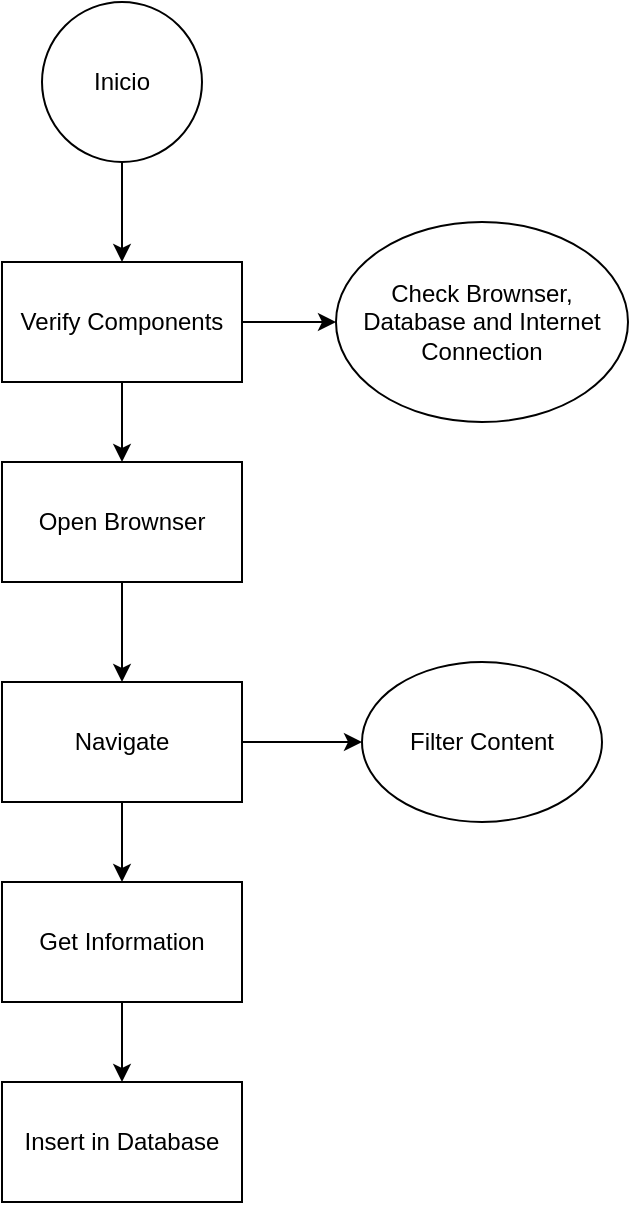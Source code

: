 <mxfile version="23.1.1" type="device">
  <diagram name="Página-1" id="7A0VQTQWR56rPgqWkAOP">
    <mxGraphModel dx="710" dy="739" grid="1" gridSize="10" guides="1" tooltips="1" connect="1" arrows="1" fold="1" page="1" pageScale="1" pageWidth="827" pageHeight="1169" math="0" shadow="0">
      <root>
        <mxCell id="0" />
        <mxCell id="1" parent="0" />
        <mxCell id="ng7eFw5Q4xWuLinDhZ1B-5" style="edgeStyle=orthogonalEdgeStyle;rounded=0;orthogonalLoop=1;jettySize=auto;html=1;entryX=0.5;entryY=0;entryDx=0;entryDy=0;" edge="1" parent="1" source="ng7eFw5Q4xWuLinDhZ1B-1" target="ng7eFw5Q4xWuLinDhZ1B-8">
          <mxGeometry relative="1" as="geometry">
            <mxPoint x="250" y="280" as="targetPoint" />
          </mxGeometry>
        </mxCell>
        <mxCell id="ng7eFw5Q4xWuLinDhZ1B-1" value="Verify Components" style="rounded=0;whiteSpace=wrap;html=1;" vertex="1" parent="1">
          <mxGeometry x="190" y="170" width="120" height="60" as="geometry" />
        </mxCell>
        <mxCell id="ng7eFw5Q4xWuLinDhZ1B-3" style="edgeStyle=orthogonalEdgeStyle;rounded=0;orthogonalLoop=1;jettySize=auto;html=1;" edge="1" parent="1" source="ng7eFw5Q4xWuLinDhZ1B-2" target="ng7eFw5Q4xWuLinDhZ1B-1">
          <mxGeometry relative="1" as="geometry" />
        </mxCell>
        <mxCell id="ng7eFw5Q4xWuLinDhZ1B-2" value="&lt;div&gt;Inicio&lt;/div&gt;" style="ellipse;whiteSpace=wrap;html=1;aspect=fixed;" vertex="1" parent="1">
          <mxGeometry x="210" y="40" width="80" height="80" as="geometry" />
        </mxCell>
        <mxCell id="ng7eFw5Q4xWuLinDhZ1B-24" style="edgeStyle=orthogonalEdgeStyle;rounded=0;orthogonalLoop=1;jettySize=auto;html=1;" edge="1" parent="1" source="ng7eFw5Q4xWuLinDhZ1B-7" target="ng7eFw5Q4xWuLinDhZ1B-23">
          <mxGeometry relative="1" as="geometry" />
        </mxCell>
        <mxCell id="ng7eFw5Q4xWuLinDhZ1B-7" value="Verify Components" style="rounded=0;whiteSpace=wrap;html=1;" vertex="1" parent="1">
          <mxGeometry x="190" y="170" width="120" height="60" as="geometry" />
        </mxCell>
        <mxCell id="ng7eFw5Q4xWuLinDhZ1B-11" style="edgeStyle=orthogonalEdgeStyle;rounded=0;orthogonalLoop=1;jettySize=auto;html=1;" edge="1" parent="1" source="ng7eFw5Q4xWuLinDhZ1B-8" target="ng7eFw5Q4xWuLinDhZ1B-10">
          <mxGeometry relative="1" as="geometry" />
        </mxCell>
        <mxCell id="ng7eFw5Q4xWuLinDhZ1B-8" value="Open Brownser" style="rounded=0;whiteSpace=wrap;html=1;" vertex="1" parent="1">
          <mxGeometry x="190" y="270" width="120" height="60" as="geometry" />
        </mxCell>
        <mxCell id="ng7eFw5Q4xWuLinDhZ1B-13" style="edgeStyle=orthogonalEdgeStyle;rounded=0;orthogonalLoop=1;jettySize=auto;html=1;" edge="1" parent="1" source="ng7eFw5Q4xWuLinDhZ1B-10" target="ng7eFw5Q4xWuLinDhZ1B-22">
          <mxGeometry relative="1" as="geometry">
            <mxPoint x="370" y="510" as="targetPoint" />
          </mxGeometry>
        </mxCell>
        <mxCell id="ng7eFw5Q4xWuLinDhZ1B-16" style="edgeStyle=orthogonalEdgeStyle;rounded=0;orthogonalLoop=1;jettySize=auto;html=1;" edge="1" parent="1" source="ng7eFw5Q4xWuLinDhZ1B-10" target="ng7eFw5Q4xWuLinDhZ1B-17">
          <mxGeometry relative="1" as="geometry">
            <mxPoint x="250" y="590" as="targetPoint" />
          </mxGeometry>
        </mxCell>
        <mxCell id="ng7eFw5Q4xWuLinDhZ1B-10" value="Navigate" style="rounded=0;whiteSpace=wrap;html=1;" vertex="1" parent="1">
          <mxGeometry x="190" y="380" width="120" height="60" as="geometry" />
        </mxCell>
        <mxCell id="ng7eFw5Q4xWuLinDhZ1B-27" style="edgeStyle=orthogonalEdgeStyle;rounded=0;orthogonalLoop=1;jettySize=auto;html=1;" edge="1" parent="1" source="ng7eFw5Q4xWuLinDhZ1B-17" target="ng7eFw5Q4xWuLinDhZ1B-19">
          <mxGeometry relative="1" as="geometry" />
        </mxCell>
        <mxCell id="ng7eFw5Q4xWuLinDhZ1B-17" value="Get Information" style="rounded=0;whiteSpace=wrap;html=1;" vertex="1" parent="1">
          <mxGeometry x="190" y="480" width="120" height="60" as="geometry" />
        </mxCell>
        <mxCell id="ng7eFw5Q4xWuLinDhZ1B-19" value="Insert in Database" style="rounded=0;whiteSpace=wrap;html=1;" vertex="1" parent="1">
          <mxGeometry x="190" y="580" width="120" height="60" as="geometry" />
        </mxCell>
        <mxCell id="ng7eFw5Q4xWuLinDhZ1B-22" value="Filter Content" style="ellipse;whiteSpace=wrap;html=1;" vertex="1" parent="1">
          <mxGeometry x="370" y="370" width="120" height="80" as="geometry" />
        </mxCell>
        <mxCell id="ng7eFw5Q4xWuLinDhZ1B-23" value="Check Brownser, Database and Internet Connection" style="ellipse;whiteSpace=wrap;html=1;" vertex="1" parent="1">
          <mxGeometry x="357" y="150" width="146" height="100" as="geometry" />
        </mxCell>
      </root>
    </mxGraphModel>
  </diagram>
</mxfile>
